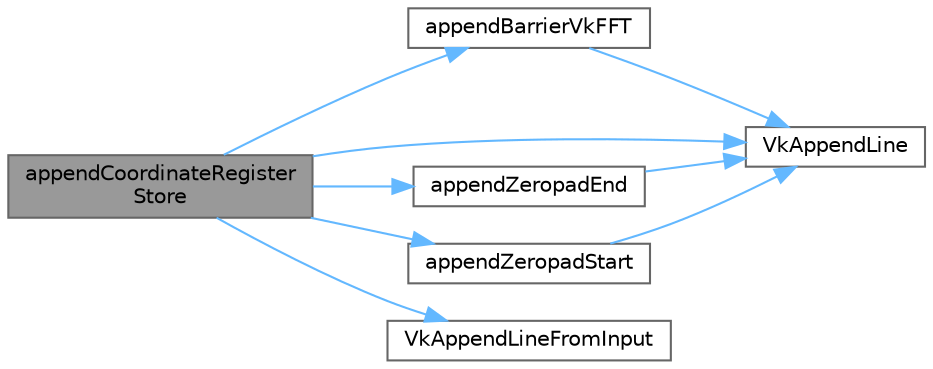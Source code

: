digraph "appendCoordinateRegisterStore"
{
 // LATEX_PDF_SIZE
  bgcolor="transparent";
  edge [fontname=Helvetica,fontsize=10,labelfontname=Helvetica,labelfontsize=10];
  node [fontname=Helvetica,fontsize=10,shape=box,height=0.2,width=0.4];
  rankdir="LR";
  Node1 [id="Node000001",label="appendCoordinateRegister\lStore",height=0.2,width=0.4,color="gray40", fillcolor="grey60", style="filled", fontcolor="black",tooltip=" "];
  Node1 -> Node2 [id="edge1_Node000001_Node000002",color="steelblue1",style="solid",tooltip=" "];
  Node2 [id="Node000002",label="appendBarrierVkFFT",height=0.2,width=0.4,color="grey40", fillcolor="white", style="filled",URL="$_vk_f_f_t___base_8h.html#aa934de77554e91d454785412abff4878",tooltip=" "];
  Node2 -> Node3 [id="edge2_Node000002_Node000003",color="steelblue1",style="solid",tooltip=" "];
  Node3 [id="Node000003",label="VkAppendLine",height=0.2,width=0.4,color="grey40", fillcolor="white", style="filled",URL="$_vk_f_f_t___base_8h.html#aee7cde1a228f1c1d7206e063b323f312",tooltip=" "];
  Node1 -> Node4 [id="edge3_Node000001_Node000004",color="steelblue1",style="solid",tooltip=" "];
  Node4 [id="Node000004",label="appendZeropadEnd",height=0.2,width=0.4,color="grey40", fillcolor="white", style="filled",URL="$_vk_f_f_t___base_8h.html#aa51eeaae3a3660e3da0a9085fc6660bd",tooltip=" "];
  Node4 -> Node3 [id="edge4_Node000004_Node000003",color="steelblue1",style="solid",tooltip=" "];
  Node1 -> Node5 [id="edge5_Node000001_Node000005",color="steelblue1",style="solid",tooltip=" "];
  Node5 [id="Node000005",label="appendZeropadStart",height=0.2,width=0.4,color="grey40", fillcolor="white", style="filled",URL="$_vk_f_f_t___base_8h.html#addeae114a0a137eaa3743559f0460948",tooltip=" "];
  Node5 -> Node3 [id="edge6_Node000005_Node000003",color="steelblue1",style="solid",tooltip=" "];
  Node1 -> Node3 [id="edge7_Node000001_Node000003",color="steelblue1",style="solid",tooltip=" "];
  Node1 -> Node6 [id="edge8_Node000001_Node000006",color="steelblue1",style="solid",tooltip=" "];
  Node6 [id="Node000006",label="VkAppendLineFromInput",height=0.2,width=0.4,color="grey40", fillcolor="white", style="filled",URL="$_vk_f_f_t___base_8h.html#a76c2a703cc2ca7e816c80a98458a89bf",tooltip=" "];
}
